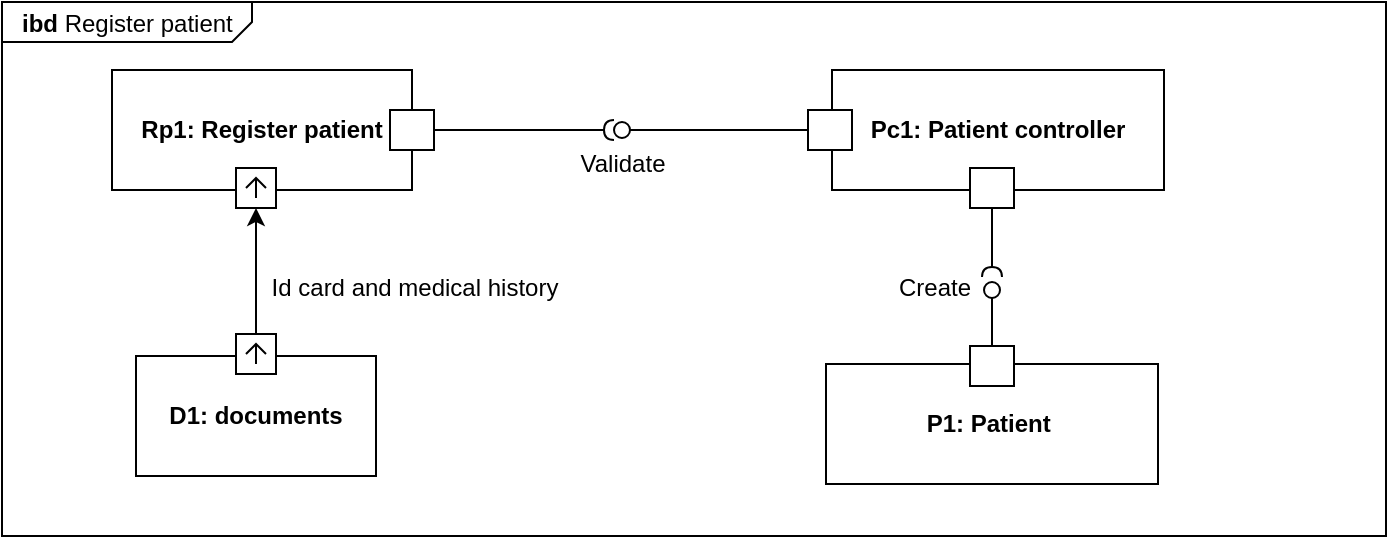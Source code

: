<mxfile version="24.4.9" type="github">
  <diagram name="Page-1" id="ptyI1DgkGx-0nU6MzZ29">
    <mxGraphModel dx="2019" dy="859" grid="0" gridSize="10" guides="1" tooltips="1" connect="1" arrows="1" fold="1" page="0" pageScale="1" pageWidth="827" pageHeight="1169" math="0" shadow="0">
      <root>
        <mxCell id="0" />
        <mxCell id="1" parent="0" />
        <mxCell id="l48EKnDCiLtibXihTDYW-1" value="&lt;p style=&quot;margin:0px;margin-top:4px;margin-left:10px;text-align:left;&quot;&gt;&lt;b&gt;ibd&lt;/b&gt;&amp;nbsp;Register patient&lt;/p&gt;" style="html=1;shape=mxgraph.sysml.package;labelX=125.6;align=left;spacingLeft=10;html=1;overflow=fill;whiteSpace=wrap;recursiveResize=0;" parent="1" vertex="1">
          <mxGeometry x="-881" y="-356" width="692" height="267" as="geometry" />
        </mxCell>
        <mxCell id="l48EKnDCiLtibXihTDYW-2" style="rounded=0;orthogonalLoop=1;jettySize=auto;html=1;" parent="1" source="l48EKnDCiLtibXihTDYW-5" target="l48EKnDCiLtibXihTDYW-19" edge="1">
          <mxGeometry relative="1" as="geometry" />
        </mxCell>
        <mxCell id="l48EKnDCiLtibXihTDYW-3" value="" style="group" parent="1" vertex="1" connectable="0">
          <mxGeometry x="-814" y="-190" width="120" height="71" as="geometry" />
        </mxCell>
        <mxCell id="l48EKnDCiLtibXihTDYW-4" value="&lt;b&gt;D1: documents&lt;/b&gt;" style="rounded=0;whiteSpace=wrap;html=1;fillColor=none;container=0;" parent="l48EKnDCiLtibXihTDYW-3" vertex="1">
          <mxGeometry y="11" width="120" height="60" as="geometry" />
        </mxCell>
        <mxCell id="l48EKnDCiLtibXihTDYW-5" value="" style="html=1;shape=mxgraph.sysml.port;sysMLPortType=flowN;" parent="l48EKnDCiLtibXihTDYW-3" vertex="1">
          <mxGeometry x="50" width="20" height="20" as="geometry" />
        </mxCell>
        <mxCell id="l48EKnDCiLtibXihTDYW-6" value="Id card and medical history" style="text;html=1;align=center;verticalAlign=middle;resizable=0;points=[];autosize=1;strokeColor=none;fillColor=none;" parent="1" vertex="1">
          <mxGeometry x="-756" y="-226" width="161" height="26" as="geometry" />
        </mxCell>
        <mxCell id="l48EKnDCiLtibXihTDYW-7" value="" style="endArrow=none;html=1;rounded=0;align=center;verticalAlign=top;endFill=0;labelBackgroundColor=none;endSize=2;" parent="1" source="l48EKnDCiLtibXihTDYW-23" target="l48EKnDCiLtibXihTDYW-8" edge="1">
          <mxGeometry relative="1" as="geometry">
            <mxPoint x="-492" y="-294" as="sourcePoint" />
          </mxGeometry>
        </mxCell>
        <mxCell id="l48EKnDCiLtibXihTDYW-8" value="" style="ellipse;html=1;fontSize=11;align=center;fillColor=none;points=[];aspect=fixed;resizable=0;verticalAlign=bottom;labelPosition=center;verticalLabelPosition=top;flipH=1;" parent="1" vertex="1">
          <mxGeometry x="-575" y="-296" width="8" height="8" as="geometry" />
        </mxCell>
        <mxCell id="l48EKnDCiLtibXihTDYW-9" value="" style="endArrow=none;html=1;rounded=0;align=center;verticalAlign=top;endFill=0;labelBackgroundColor=none;endSize=2;" parent="1" source="l48EKnDCiLtibXihTDYW-20" target="l48EKnDCiLtibXihTDYW-10" edge="1">
          <mxGeometry relative="1" as="geometry" />
        </mxCell>
        <mxCell id="l48EKnDCiLtibXihTDYW-10" value="" style="shape=requiredInterface;html=1;fontSize=11;align=center;fillColor=none;points=[];aspect=fixed;resizable=0;verticalAlign=bottom;labelPosition=center;verticalLabelPosition=top;flipH=1;rotation=0;" parent="1" vertex="1">
          <mxGeometry x="-580" y="-297" width="5" height="10" as="geometry" />
        </mxCell>
        <mxCell id="l48EKnDCiLtibXihTDYW-11" value="Validate" style="text;html=1;align=center;verticalAlign=middle;resizable=0;points=[];autosize=1;strokeColor=none;fillColor=none;" parent="1" vertex="1">
          <mxGeometry x="-601" y="-288" width="60" height="26" as="geometry" />
        </mxCell>
        <mxCell id="l48EKnDCiLtibXihTDYW-12" value="" style="endArrow=none;html=1;rounded=0;align=center;verticalAlign=top;endFill=0;labelBackgroundColor=none;endSize=2;" parent="1" source="l48EKnDCiLtibXihTDYW-27" target="l48EKnDCiLtibXihTDYW-13" edge="1">
          <mxGeometry relative="1" as="geometry">
            <mxPoint x="-433" y="-203" as="sourcePoint" />
          </mxGeometry>
        </mxCell>
        <mxCell id="l48EKnDCiLtibXihTDYW-13" value="" style="ellipse;html=1;fontSize=11;align=center;fillColor=none;points=[];aspect=fixed;resizable=0;verticalAlign=bottom;labelPosition=center;verticalLabelPosition=top;flipH=1;" parent="1" vertex="1">
          <mxGeometry x="-390" y="-216" width="8" height="8" as="geometry" />
        </mxCell>
        <mxCell id="l48EKnDCiLtibXihTDYW-14" value="" style="endArrow=none;html=1;rounded=0;align=center;verticalAlign=top;endFill=0;labelBackgroundColor=none;endSize=2;" parent="1" source="l48EKnDCiLtibXihTDYW-24" target="l48EKnDCiLtibXihTDYW-15" edge="1">
          <mxGeometry relative="1" as="geometry" />
        </mxCell>
        <mxCell id="l48EKnDCiLtibXihTDYW-15" value="" style="shape=requiredInterface;html=1;fontSize=11;align=center;fillColor=none;points=[];aspect=fixed;resizable=0;verticalAlign=bottom;labelPosition=center;verticalLabelPosition=top;flipH=1;rotation=90;" parent="1" vertex="1">
          <mxGeometry x="-388.5" y="-226" width="5" height="10" as="geometry" />
        </mxCell>
        <mxCell id="l48EKnDCiLtibXihTDYW-16" value="Create" style="text;html=1;align=center;verticalAlign=middle;resizable=0;points=[];autosize=1;strokeColor=none;fillColor=none;" parent="1" vertex="1">
          <mxGeometry x="-442.5" y="-226" width="54" height="26" as="geometry" />
        </mxCell>
        <mxCell id="l48EKnDCiLtibXihTDYW-17" value="" style="group" parent="1" vertex="1" connectable="0">
          <mxGeometry x="-826" y="-322" width="161" height="69" as="geometry" />
        </mxCell>
        <mxCell id="l48EKnDCiLtibXihTDYW-18" value="&lt;b&gt;Rp1: Register patient&lt;/b&gt;" style="rounded=0;whiteSpace=wrap;html=1;fillColor=none;container=0;" parent="l48EKnDCiLtibXihTDYW-17" vertex="1">
          <mxGeometry width="150" height="60" as="geometry" />
        </mxCell>
        <mxCell id="l48EKnDCiLtibXihTDYW-19" value="" style="html=1;shape=mxgraph.sysml.port;sysMLPortType=flowN;container=0;" parent="l48EKnDCiLtibXihTDYW-17" vertex="1">
          <mxGeometry x="62" y="49" width="20" height="20" as="geometry" />
        </mxCell>
        <mxCell id="l48EKnDCiLtibXihTDYW-20" value="" style="html=1;rounded=0;container=0;" parent="l48EKnDCiLtibXihTDYW-17" vertex="1">
          <mxGeometry x="139" y="20" width="22" height="20" as="geometry" />
        </mxCell>
        <mxCell id="l48EKnDCiLtibXihTDYW-21" value="" style="group" parent="1" vertex="1" connectable="0">
          <mxGeometry x="-478" y="-322" width="178" height="69" as="geometry" />
        </mxCell>
        <mxCell id="l48EKnDCiLtibXihTDYW-22" value="&lt;b&gt;Pc1: Patient controller&lt;/b&gt;" style="rounded=0;whiteSpace=wrap;html=1;fillColor=none;container=0;" parent="l48EKnDCiLtibXihTDYW-21" vertex="1">
          <mxGeometry x="12" width="166" height="60" as="geometry" />
        </mxCell>
        <mxCell id="l48EKnDCiLtibXihTDYW-23" value="" style="html=1;rounded=0;fillColor=default;" parent="l48EKnDCiLtibXihTDYW-21" vertex="1">
          <mxGeometry y="20" width="22" height="20" as="geometry" />
        </mxCell>
        <mxCell id="l48EKnDCiLtibXihTDYW-24" value="" style="html=1;rounded=0;container=0;" parent="l48EKnDCiLtibXihTDYW-21" vertex="1">
          <mxGeometry x="81" y="49" width="22" height="20" as="geometry" />
        </mxCell>
        <mxCell id="l48EKnDCiLtibXihTDYW-25" value="" style="group" parent="1" vertex="1" connectable="0">
          <mxGeometry x="-469" y="-184" width="166" height="69" as="geometry" />
        </mxCell>
        <mxCell id="l48EKnDCiLtibXihTDYW-26" value="&lt;b&gt;P1: Patient&amp;nbsp;&lt;/b&gt;" style="rounded=0;whiteSpace=wrap;html=1;fillColor=none;container=0;" parent="l48EKnDCiLtibXihTDYW-25" vertex="1">
          <mxGeometry y="9" width="166" height="60" as="geometry" />
        </mxCell>
        <mxCell id="l48EKnDCiLtibXihTDYW-27" value="" style="html=1;rounded=0;fillColor=default;" parent="l48EKnDCiLtibXihTDYW-25" vertex="1">
          <mxGeometry x="72" width="22" height="20" as="geometry" />
        </mxCell>
      </root>
    </mxGraphModel>
  </diagram>
</mxfile>
